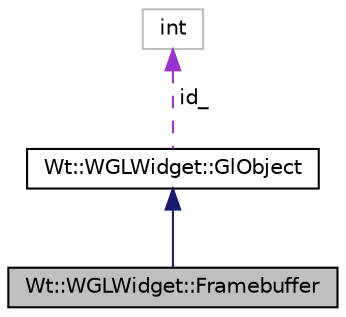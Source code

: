 digraph "Wt::WGLWidget::Framebuffer"
{
 // LATEX_PDF_SIZE
  edge [fontname="Helvetica",fontsize="10",labelfontname="Helvetica",labelfontsize="10"];
  node [fontname="Helvetica",fontsize="10",shape=record];
  Node1 [label="Wt::WGLWidget::Framebuffer",height=0.2,width=0.4,color="black", fillcolor="grey75", style="filled", fontcolor="black",tooltip="Reference to a WebGLFramebuffer class."];
  Node2 -> Node1 [dir="back",color="midnightblue",fontsize="10",style="solid"];
  Node2 [label="Wt::WGLWidget::GlObject",height=0.2,width=0.4,color="black", fillcolor="white", style="filled",URL="$classWt_1_1WGLWidget_1_1GlObject.html",tooltip="Abstract base class for all GL objects."];
  Node3 -> Node2 [dir="back",color="darkorchid3",fontsize="10",style="dashed",label=" id_" ];
  Node3 [label="int",height=0.2,width=0.4,color="grey75", fillcolor="white", style="filled",tooltip=" "];
}
